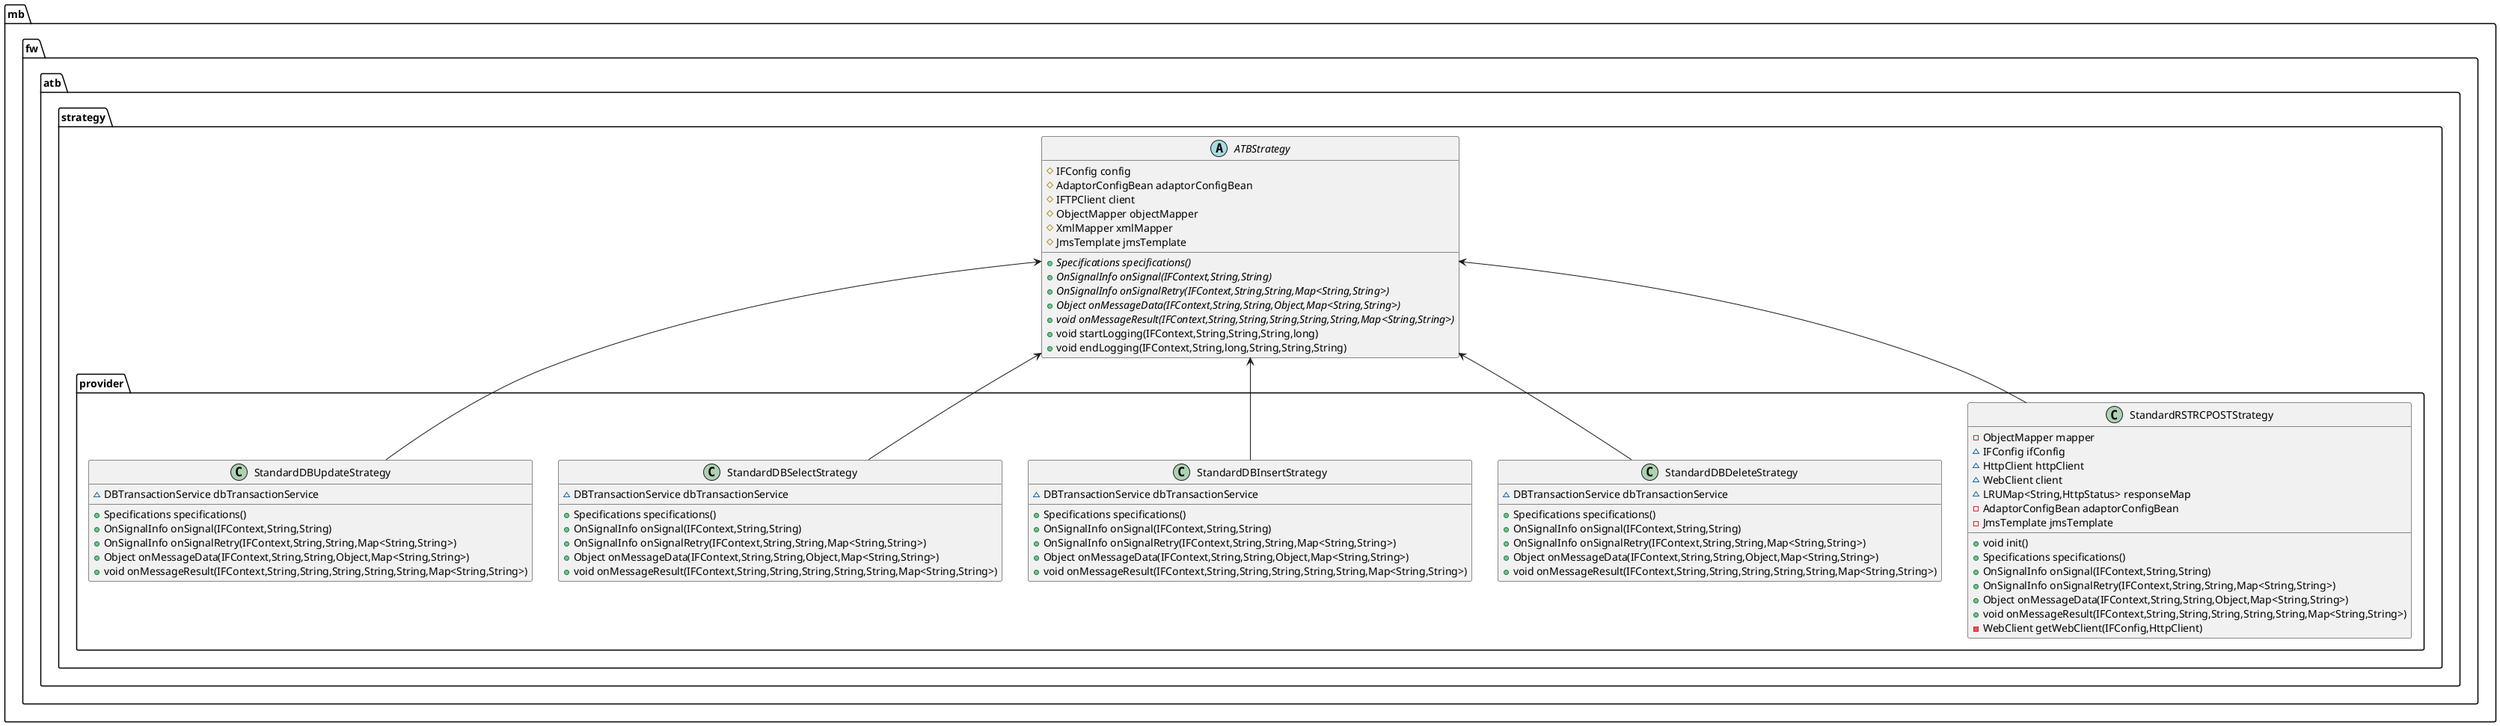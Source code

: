 @startuml
abstract class mb.fw.atb.strategy.ATBStrategy {
# IFConfig config
# AdaptorConfigBean adaptorConfigBean
# IFTPClient client
# ObjectMapper objectMapper
# XmlMapper xmlMapper
# JmsTemplate jmsTemplate
+ {abstract}Specifications specifications()
+ {abstract}OnSignalInfo onSignal(IFContext,String,String)
+ {abstract}OnSignalInfo onSignalRetry(IFContext,String,String,Map<String,String>)
+ {abstract}Object onMessageData(IFContext,String,String,Object,Map<String,String>)
+ {abstract}void onMessageResult(IFContext,String,String,String,String,String,Map<String,String>)
+ void startLogging(IFContext,String,String,String,long)
+ void endLogging(IFContext,String,long,String,String,String)
}


class mb.fw.atb.strategy.provider.StandardRSTRCPOSTStrategy {
- ObjectMapper mapper
~ IFConfig ifConfig
~ HttpClient httpClient
~ WebClient client
~ LRUMap<String,HttpStatus> responseMap
- AdaptorConfigBean adaptorConfigBean
- JmsTemplate jmsTemplate
+ void init()
+ Specifications specifications()
+ OnSignalInfo onSignal(IFContext,String,String)
+ OnSignalInfo onSignalRetry(IFContext,String,String,Map<String,String>)
+ Object onMessageData(IFContext,String,String,Object,Map<String,String>)
+ void onMessageResult(IFContext,String,String,String,String,String,Map<String,String>)
- WebClient getWebClient(IFConfig,HttpClient)
}


class mb.fw.atb.strategy.provider.StandardDBDeleteStrategy {
~ DBTransactionService dbTransactionService
+ Specifications specifications()
+ OnSignalInfo onSignal(IFContext,String,String)
+ OnSignalInfo onSignalRetry(IFContext,String,String,Map<String,String>)
+ Object onMessageData(IFContext,String,String,Object,Map<String,String>)
+ void onMessageResult(IFContext,String,String,String,String,String,Map<String,String>)
}


class mb.fw.atb.strategy.provider.StandardDBInsertStrategy {
~ DBTransactionService dbTransactionService
+ Specifications specifications()
+ OnSignalInfo onSignal(IFContext,String,String)
+ OnSignalInfo onSignalRetry(IFContext,String,String,Map<String,String>)
+ Object onMessageData(IFContext,String,String,Object,Map<String,String>)
+ void onMessageResult(IFContext,String,String,String,String,String,Map<String,String>)
}


class mb.fw.atb.strategy.provider.StandardDBSelectStrategy {
~ DBTransactionService dbTransactionService
+ Specifications specifications()
+ OnSignalInfo onSignal(IFContext,String,String)
+ OnSignalInfo onSignalRetry(IFContext,String,String,Map<String,String>)
+ Object onMessageData(IFContext,String,String,Object,Map<String,String>)
+ void onMessageResult(IFContext,String,String,String,String,String,Map<String,String>)
}


class mb.fw.atb.strategy.provider.StandardDBUpdateStrategy {
~ DBTransactionService dbTransactionService
+ Specifications specifications()
+ OnSignalInfo onSignal(IFContext,String,String)
+ OnSignalInfo onSignalRetry(IFContext,String,String,Map<String,String>)
+ Object onMessageData(IFContext,String,String,Object,Map<String,String>)
+ void onMessageResult(IFContext,String,String,String,String,String,Map<String,String>)
}

 StandardRSTRCPOSTStrategy -up->   ATBStrategy
 StandardDBDeleteStrategy  -up->   ATBStrategy
 StandardDBInsertStrategy  -up->   ATBStrategy
 StandardDBSelectStrategy  -up->   ATBStrategy
 StandardDBUpdateStrategy  -up->   ATBStrategy

@enduml